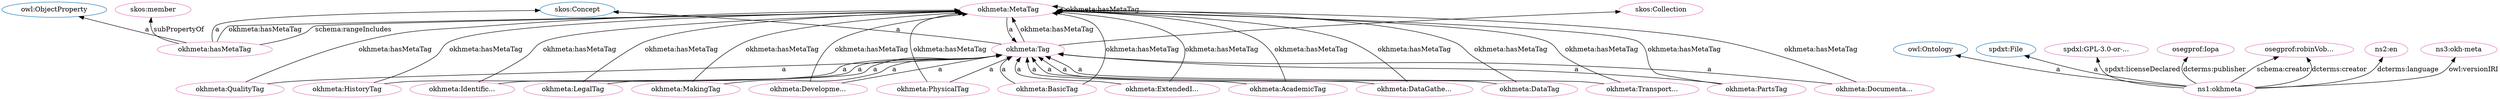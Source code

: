 digraph G {
  rankdir=BT
  node[height=.3]
"http://www.w3.org/2004/02/skos/core#Concept" [fillcolor="#1f77b4" color="#1f77b4" label="skos:Concept"]
"http://www.w3.org/2002/07/owl#ObjectProperty" [fillcolor="#1f77b4" color="#1f77b4" label="owl:ObjectProperty"]
"http://www.w3.org/2002/07/owl#Ontology" [fillcolor="#1f77b4" color="#1f77b4" label="owl:Ontology"]
"http://spdx.org/rdf/terms#File" [fillcolor="#1f77b4" color="#1f77b4" label="spdxt:File"]
"https://w3id.org/oseg/ont/okhmeta#Tag" [fillcolor="#1f77b4" color="#1f77b4" label="okhmeta:Tag"]
"https://w3id.org/oseg/ont/okhmeta#MetaTag" [fillcolor="#1f77b4" color="#1f77b4" label="okhmeta:MetaTag"]
"http://www.w3.org/2004/02/skos/core#Collection" [fillcolor="#1f77b4" color="#1f77b4" label="skos:Collection"]
"https://w3id.org/oseg/ont/okhmeta#PartsTag" [fillcolor="#e377c2" color="#e377c2" label="okhmeta:PartsTag"]
"https://w3id.org/oseg/ont/okhmeta#AcademicTag" [fillcolor="#e377c2" color="#e377c2" label="okhmeta:AcademicTag"]
"https://w3id.org/oseg/ont/okhmeta#MetaTag" [fillcolor="#e377c2" color="#e377c2" label="okhmeta:MetaTag"]
"https://w3id.org/oseg/ont/okhmeta#DevelopmentTag" [fillcolor="#e377c2" color="#e377c2" label="okhmeta:Developme..."]
"https://w3id.org/oseg/ont/okhmeta#PhysicalTag" [fillcolor="#e377c2" color="#e377c2" label="okhmeta:PhysicalTag"]
"https://spdx.org/licenses/GPL-3.0-or-later" [fillcolor="#e377c2" color="#e377c2" label="spdxl:GPL-3.0-or-..."]
"https://w3id.org/oseg/ont/oseg-profiles#Iopa" [fillcolor="#e377c2" color="#e377c2" label="osegprof:Iopa"]
"https://w3id.org/oseg/ont/okhmeta#hasMetaTag" [fillcolor="#e377c2" color="#e377c2" label="okhmeta:hasMetaTag"]
"https://w3id.org/oseg/ont/okhmeta" [fillcolor="#e377c2" color="#e377c2" label="ns1:okhmeta"]
"https://w3id.org/oseg/ont/okhmeta#Tag" [fillcolor="#e377c2" color="#e377c2" label="okhmeta:Tag"]
"https://w3id.org/oseg/ont/okhmeta#MakingTag" [fillcolor="#e377c2" color="#e377c2" label="okhmeta:MakingTag"]
"https://w3id.org/oseg/ont/okhmeta#DataTag" [fillcolor="#e377c2" color="#e377c2" label="okhmeta:DataTag"]
"https://w3id.org/oseg/ont/okhmeta#DataGatheringTag" [fillcolor="#e377c2" color="#e377c2" label="okhmeta:DataGathe..."]
"https://w3id.org/oseg/ont/oseg-profiles#robinVobruba" [fillcolor="#e377c2" color="#e377c2" label="osegprof:robinVob..."]
"https://w3id.org/oseg/ont/okhmeta#ExtendedInfoTag" [fillcolor="#e377c2" color="#e377c2" label="okhmeta:ExtendedI..."]
"https://w3id.org/oseg/ont/okhmeta#IdentificationTag" [fillcolor="#e377c2" color="#e377c2" label="okhmeta:Identific..."]
"https://w3id.org/oseg/ont/okhmeta#DocumentationTag" [fillcolor="#e377c2" color="#e377c2" label="okhmeta:Documenta..."]
"http://www.w3.org/2004/02/skos/core#member" [fillcolor="#e377c2" color="#e377c2" label="skos:member"]
"https://w3id.org/oseg/ont/okhmeta#BasicTag" [fillcolor="#e377c2" color="#e377c2" label="okhmeta:BasicTag"]
"https://w3id.org/oseg/ont/okhmeta#QualityTag" [fillcolor="#e377c2" color="#e377c2" label="okhmeta:QualityTag"]
"https://w3id.org/oseg/ont/okhmeta#TransportationTag" [fillcolor="#e377c2" color="#e377c2" label="okhmeta:Transport..."]
"https://w3id.org/oseg/ont/okhmeta#HistoryTag" [fillcolor="#e377c2" color="#e377c2" label="okhmeta:HistoryTag"]
"https://w3id.org/oseg/ont/okhmeta#LegalTag" [fillcolor="#e377c2" color="#e377c2" label="okhmeta:LegalTag"]
"http://id.loc.gov/vocabulary/iso639-1/en" [fillcolor="#e377c2" color="#e377c2" label="ns2:en"]
"http://www.w3.org/2004/02/skos/core#Collection" [fillcolor="#e377c2" color="#e377c2" label="skos:Collection"]
"https://w3id.org/oseg/ont/1.1.0/okh-meta" [fillcolor="#e377c2" color="#e377c2" label="ns3:okh-meta"]
  "https://w3id.org/oseg/ont/okhmeta#AcademicTag" -> "https://w3id.org/oseg/ont/okhmeta#Tag" [label="a"]
  "https://w3id.org/oseg/ont/okhmeta#LegalTag" -> "https://w3id.org/oseg/ont/okhmeta#MetaTag" [label="okhmeta:hasMetaTag"]
  "https://w3id.org/oseg/ont/okhmeta#DevelopmentTag" -> "https://w3id.org/oseg/ont/okhmeta#Tag" [label="a"]
  "https://w3id.org/oseg/ont/okhmeta#MetaTag" -> "https://w3id.org/oseg/ont/okhmeta#Tag" [label="a"]
  "https://w3id.org/oseg/ont/okhmeta#PhysicalTag" -> "https://w3id.org/oseg/ont/okhmeta#Tag" [label="a"]
  "https://w3id.org/oseg/ont/okhmeta#hasMetaTag" -> "http://www.w3.org/2002/07/owl#ObjectProperty" [label="a"]
  "https://w3id.org/oseg/ont/okhmeta#hasMetaTag" -> "http://www.w3.org/2004/02/skos/core#Concept" [label="a"]
  "https://w3id.org/oseg/ont/okhmeta#MetaTag" -> "https://w3id.org/oseg/ont/okhmeta#MetaTag" [label="okhmeta:hasMetaTag"]
  "https://w3id.org/oseg/ont/okhmeta" -> "http://spdx.org/rdf/terms#File" [label="a"]
  "https://w3id.org/oseg/ont/okhmeta#DocumentationTag" -> "https://w3id.org/oseg/ont/okhmeta#MetaTag" [label="okhmeta:hasMetaTag"]
  "https://w3id.org/oseg/ont/okhmeta#BasicTag" -> "https://w3id.org/oseg/ont/okhmeta#MetaTag" [label="okhmeta:hasMetaTag"]
  "https://w3id.org/oseg/ont/okhmeta#TransportationTag" -> "https://w3id.org/oseg/ont/okhmeta#MetaTag" [label="okhmeta:hasMetaTag"]
  "https://w3id.org/oseg/ont/okhmeta#MakingTag" -> "https://w3id.org/oseg/ont/okhmeta#Tag" [label="a"]
  "https://w3id.org/oseg/ont/okhmeta" -> "https://w3id.org/oseg/ont/oseg-profiles#robinVobruba" [label="schema:creator"]
  "https://w3id.org/oseg/ont/okhmeta#ExtendedInfoTag" -> "https://w3id.org/oseg/ont/okhmeta#Tag" [label="a"]
  "https://w3id.org/oseg/ont/okhmeta#DataTag" -> "https://w3id.org/oseg/ont/okhmeta#MetaTag" [label="okhmeta:hasMetaTag"]
  "https://w3id.org/oseg/ont/okhmeta#DataGatheringTag" -> "https://w3id.org/oseg/ont/okhmeta#MetaTag" [label="okhmeta:hasMetaTag"]
  "https://w3id.org/oseg/ont/okhmeta#Tag" -> "https://w3id.org/oseg/ont/okhmeta#MetaTag" [label="okhmeta:hasMetaTag"]
  "https://w3id.org/oseg/ont/okhmeta#PartsTag" -> "https://w3id.org/oseg/ont/okhmeta#MetaTag" [label="okhmeta:hasMetaTag"]
  "https://w3id.org/oseg/ont/okhmeta#DocumentationTag" -> "https://w3id.org/oseg/ont/okhmeta#Tag" [label="a"]
  "https://w3id.org/oseg/ont/okhmeta#BasicTag" -> "https://w3id.org/oseg/ont/okhmeta#Tag" [label="a"]
  "https://w3id.org/oseg/ont/okhmeta#QualityTag" -> "https://w3id.org/oseg/ont/okhmeta#Tag" [label="a"]
  "https://w3id.org/oseg/ont/okhmeta#TransportationTag" -> "https://w3id.org/oseg/ont/okhmeta#Tag" [label="a"]
  "https://w3id.org/oseg/ont/okhmeta#hasMetaTag" -> "https://w3id.org/oseg/ont/okhmeta#MetaTag" [label="schema:rangeIncludes"]
  "https://w3id.org/oseg/ont/okhmeta#IdentificationTag" -> "https://w3id.org/oseg/ont/okhmeta#MetaTag" [label="okhmeta:hasMetaTag"]
  "https://w3id.org/oseg/ont/okhmeta" -> "http://id.loc.gov/vocabulary/iso639-1/en" [label="dcterms:language"]
  "https://w3id.org/oseg/ont/okhmeta#HistoryTag" -> "https://w3id.org/oseg/ont/okhmeta#MetaTag" [label="okhmeta:hasMetaTag"]
  "https://w3id.org/oseg/ont/okhmeta" -> "https://w3id.org/oseg/ont/1.1.0/okh-meta" [label="owl:versionIRI"]
  "https://w3id.org/oseg/ont/okhmeta#QualityTag" -> "https://w3id.org/oseg/ont/okhmeta#MetaTag" [label="okhmeta:hasMetaTag"]
  "https://w3id.org/oseg/ont/okhmeta#PartsTag" -> "https://w3id.org/oseg/ont/okhmeta#Tag" [label="a"]
  "https://w3id.org/oseg/ont/okhmeta" -> "https://spdx.org/licenses/GPL-3.0-or-later" [label="spdxt:licenseDeclared"]
  "https://w3id.org/oseg/ont/okhmeta#AcademicTag" -> "https://w3id.org/oseg/ont/okhmeta#MetaTag" [label="okhmeta:hasMetaTag"]
  "https://w3id.org/oseg/ont/okhmeta" -> "https://w3id.org/oseg/ont/oseg-profiles#Iopa" [label="dcterms:publisher"]
  "https://w3id.org/oseg/ont/okhmeta#Tag" -> "http://www.w3.org/2004/02/skos/core#Concept" [label="a"]
  "https://w3id.org/oseg/ont/okhmeta#hasMetaTag" -> "https://w3id.org/oseg/ont/okhmeta#MetaTag" [label="okhmeta:hasMetaTag"]
  "https://w3id.org/oseg/ont/okhmeta#DataTag" -> "https://w3id.org/oseg/ont/okhmeta#Tag" [label="a"]
  "https://w3id.org/oseg/ont/okhmeta#DataGatheringTag" -> "https://w3id.org/oseg/ont/okhmeta#Tag" [label="a"]
  "https://w3id.org/oseg/ont/okhmeta#MakingTag" -> "https://w3id.org/oseg/ont/okhmeta#MetaTag" [label="okhmeta:hasMetaTag"]
  "https://w3id.org/oseg/ont/okhmeta#ExtendedInfoTag" -> "https://w3id.org/oseg/ont/okhmeta#MetaTag" [label="okhmeta:hasMetaTag"]
  "https://w3id.org/oseg/ont/okhmeta" -> "http://www.w3.org/2002/07/owl#Ontology" [label="a"]
  "https://w3id.org/oseg/ont/okhmeta#IdentificationTag" -> "https://w3id.org/oseg/ont/okhmeta#Tag" [label="a"]
  "https://w3id.org/oseg/ont/okhmeta#hasMetaTag" -> "http://www.w3.org/2004/02/skos/core#member" [label="subPropertyOf"]
  "https://w3id.org/oseg/ont/okhmeta#DevelopmentTag" -> "https://w3id.org/oseg/ont/okhmeta#MetaTag" [label="okhmeta:hasMetaTag"]
  "https://w3id.org/oseg/ont/okhmeta#HistoryTag" -> "https://w3id.org/oseg/ont/okhmeta#Tag" [label="a"]
  "https://w3id.org/oseg/ont/okhmeta#PhysicalTag" -> "https://w3id.org/oseg/ont/okhmeta#MetaTag" [label="okhmeta:hasMetaTag"]
  "https://w3id.org/oseg/ont/okhmeta" -> "https://w3id.org/oseg/ont/oseg-profiles#robinVobruba" [label="dcterms:creator"]
  "https://w3id.org/oseg/ont/okhmeta#LegalTag" -> "https://w3id.org/oseg/ont/okhmeta#Tag" [label="a"]
  "https://w3id.org/oseg/ont/okhmeta#Tag" -> "http://www.w3.org/2004/02/skos/core#Collection" [label=""]
}
